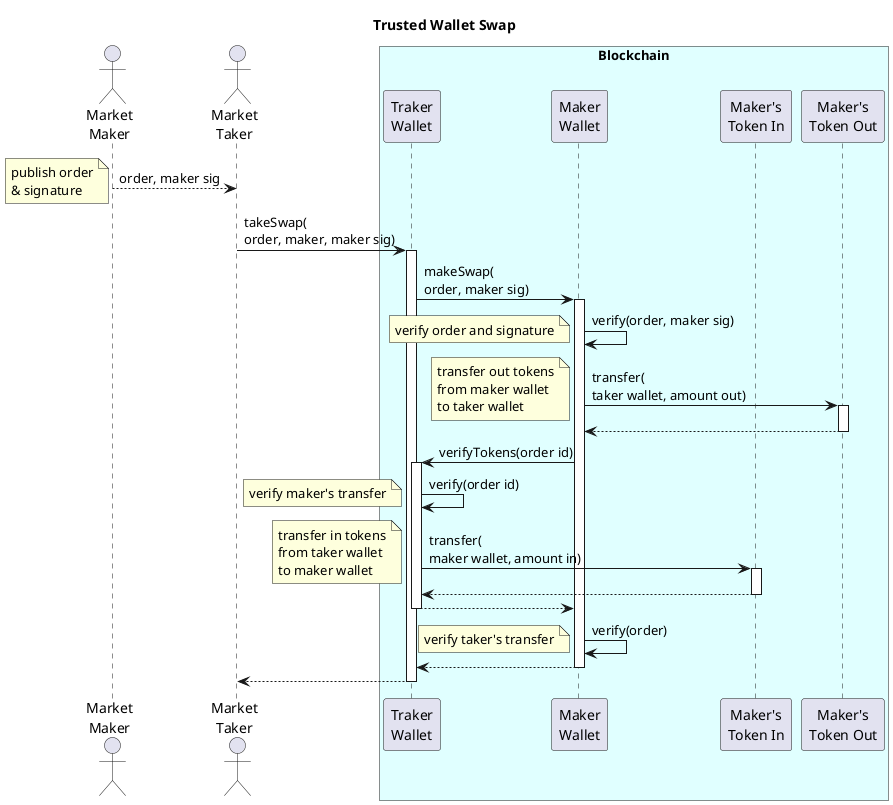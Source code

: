 @startuml

title "Trusted Wallet Swap"

actor "Market\nMaker" as mm
actor "Market\nTaker" as mt
' actor "Bundler" as b
' participant "Entry\nPoint" as ep

box "Blockchain" #LightCyan
participant "Traker\nWallet" as tw
participant "Maker\nWallet" as mw
participant "Maker's\nToken In" as ta
participant "Maker's\nToken Out" as tb
end box


mm --> mt : order, maker sig
note left : publish order\n& signature

mt -> tw : takeSwap(\norder, maker, maker sig)
activate tw

tw -> mw : makeSwap(\norder, maker sig)
activate mw

mw -> mw : verify(order, maker sig)
note left : verify order and signature

mw -> tb : transfer(\ntaker wallet, amount out)
activate tb
note left
transfer out tokens
from maker wallet
to taker wallet
end note
return

mw -> tw : verifyTokens(order id)
activate tw

tw -> tw : verify(order id)
note left : verify maker's transfer

tw -> ta : transfer(\nmaker wallet, amount in)
activate ta
note left
transfer in tokens
from taker wallet
to maker wallet
end note
return

return

mw -> mw : verify(order)
note left : verify taker's transfer

return
return

@enduml
